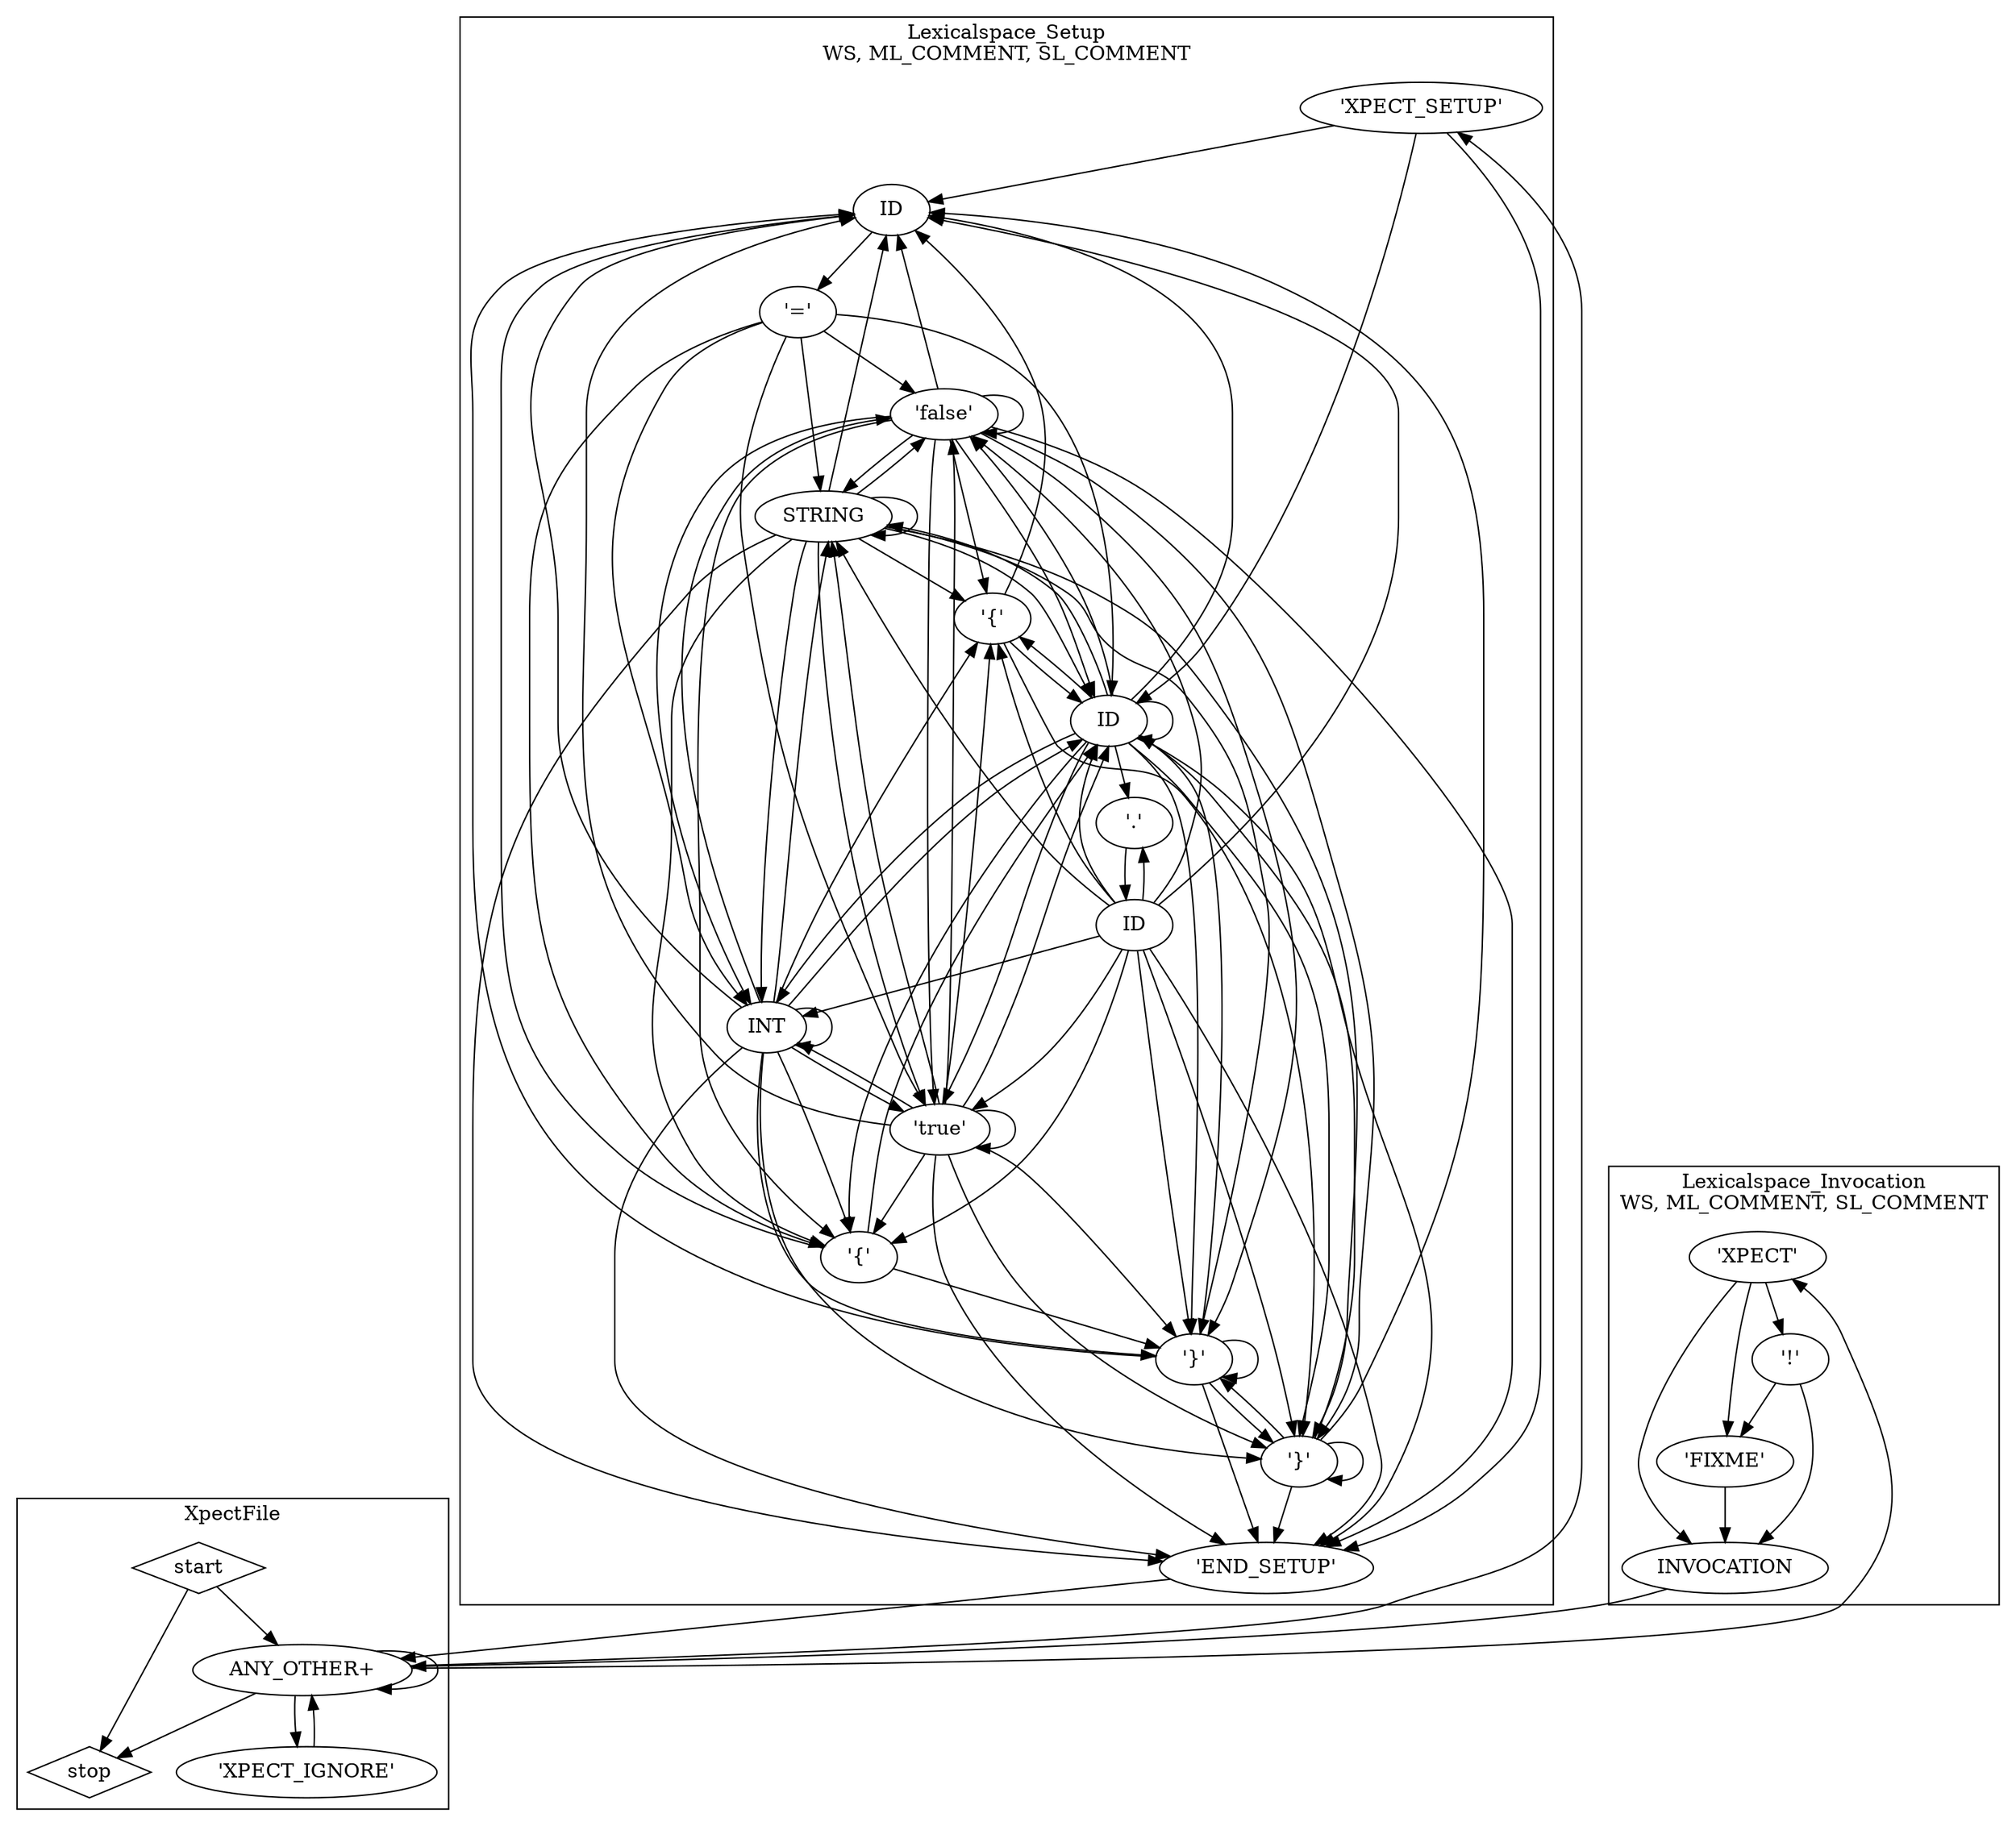 ## This is a Graphviz .dot file (http://www.graphviz.org/)
## You can use the command 'dot -Tpdf this.dot > out.pdf' to render it.
digraph G {
subgraph cluster_lexicalgroup435175610 {
label="Lexicalspace_Setup\nWS, ML_COMMENT, SL_COMMENT";
tokennfastate1112815284 [label=ID];
tokennfastate457198113 [label="'}'"];
tokennfastate1534055213 [label="'false'"];
tokennfastate1451083735 [label="'true'"];
tokennfastate677196787 [label="'END_SETUP'"];
tokennfastate37108197 [label="'XPECT_SETUP'"];
tokennfastate781570403 [label="'{'"];
tokennfastate1459324877 [label=ID];
tokennfastate671785405 [label="'.'"];
tokennfastate1835492991 [label=INT];
tokennfastate1845535162 [label="'}'"];
tokennfastate801965910 [label="'{'"];
tokennfastate98860575 [label=STRING];
tokennfastate604285754 [label=ID];
tokennfastate1953442705 [label="'='"];
}

subgraph cluster_lexicalgroup1329897103 {
label="XpectFile\n";
tokennfastate800126002 [shape=diamond,label=start];
tokennfastate1486928014 [label="ANY_OTHER+"];
tokennfastate1630819041 [shape=diamond,label=stop];
tokennfastate1147607035 [label="'XPECT_IGNORE'"];
}

subgraph cluster_lexicalgroup1803361784 {
label="Lexicalspace_Invocation\nWS, ML_COMMENT, SL_COMMENT";
tokennfastate693539581 [label="'XPECT'"];
tokennfastate222399667 [label="'FIXME'"];
tokennfastate16719145 [label=INVOCATION];
tokennfastate278738215 [label="'!'"];
}

tokennfastate1112815284->tokennfastate1953442705 [];
tokennfastate457198113->tokennfastate677196787 [];
tokennfastate457198113->tokennfastate1459324877 [];
tokennfastate457198113->tokennfastate1112815284 [];
tokennfastate457198113->tokennfastate457198113 [];
tokennfastate457198113->tokennfastate1845535162 [];
tokennfastate1534055213->tokennfastate781570403 [];
tokennfastate1534055213->tokennfastate457198113 [];
tokennfastate1534055213->tokennfastate1459324877 [];
tokennfastate1534055213->tokennfastate1112815284 [];
tokennfastate1534055213->tokennfastate1845535162 [];
tokennfastate1534055213->tokennfastate677196787 [];
tokennfastate1534055213->tokennfastate801965910 [];
tokennfastate1534055213->tokennfastate1451083735 [];
tokennfastate1534055213->tokennfastate1534055213 [];
tokennfastate1534055213->tokennfastate1835492991 [];
tokennfastate1534055213->tokennfastate98860575 [];
tokennfastate1451083735->tokennfastate781570403 [];
tokennfastate1451083735->tokennfastate457198113 [];
tokennfastate1451083735->tokennfastate1459324877 [];
tokennfastate1451083735->tokennfastate1112815284 [];
tokennfastate1451083735->tokennfastate1845535162 [];
tokennfastate1451083735->tokennfastate677196787 [];
tokennfastate1451083735->tokennfastate801965910 [];
tokennfastate1451083735->tokennfastate1451083735 [];
tokennfastate1451083735->tokennfastate1534055213 [];
tokennfastate1451083735->tokennfastate1835492991 [];
tokennfastate1451083735->tokennfastate98860575 [];
tokennfastate677196787->tokennfastate1486928014 [];
tokennfastate37108197->tokennfastate677196787 [];
tokennfastate37108197->tokennfastate1459324877 [];
tokennfastate37108197->tokennfastate1112815284 [];
tokennfastate781570403->tokennfastate1845535162 [];
tokennfastate781570403->tokennfastate1112815284 [];
tokennfastate781570403->tokennfastate1459324877 [];
tokennfastate1459324877->tokennfastate677196787 [];
tokennfastate1459324877->tokennfastate1459324877 [];
tokennfastate1459324877->tokennfastate1112815284 [];
tokennfastate1459324877->tokennfastate671785405 [];
tokennfastate1459324877->tokennfastate457198113 [];
tokennfastate1459324877->tokennfastate1845535162 [];
tokennfastate1459324877->tokennfastate1451083735 [];
tokennfastate1459324877->tokennfastate1534055213 [];
tokennfastate1459324877->tokennfastate1835492991 [];
tokennfastate1459324877->tokennfastate98860575 [];
tokennfastate1459324877->tokennfastate781570403 [];
tokennfastate1459324877->tokennfastate801965910 [];
tokennfastate671785405->tokennfastate604285754 [];
tokennfastate1835492991->tokennfastate781570403 [];
tokennfastate1835492991->tokennfastate457198113 [];
tokennfastate1835492991->tokennfastate1459324877 [];
tokennfastate1835492991->tokennfastate1112815284 [];
tokennfastate1835492991->tokennfastate1845535162 [];
tokennfastate1835492991->tokennfastate677196787 [];
tokennfastate1835492991->tokennfastate801965910 [];
tokennfastate1835492991->tokennfastate1451083735 [];
tokennfastate1835492991->tokennfastate1534055213 [];
tokennfastate1835492991->tokennfastate1835492991 [];
tokennfastate1835492991->tokennfastate98860575 [];
tokennfastate1845535162->tokennfastate457198113 [];
tokennfastate1845535162->tokennfastate1459324877 [];
tokennfastate1845535162->tokennfastate1112815284 [];
tokennfastate1845535162->tokennfastate1845535162 [];
tokennfastate1845535162->tokennfastate677196787 [];
tokennfastate801965910->tokennfastate457198113 [];
tokennfastate801965910->tokennfastate1459324877 [];
tokennfastate801965910->tokennfastate1112815284 [];
tokennfastate98860575->tokennfastate781570403 [];
tokennfastate98860575->tokennfastate457198113 [];
tokennfastate98860575->tokennfastate1459324877 [];
tokennfastate98860575->tokennfastate1112815284 [];
tokennfastate98860575->tokennfastate1845535162 [];
tokennfastate98860575->tokennfastate677196787 [];
tokennfastate98860575->tokennfastate801965910 [];
tokennfastate98860575->tokennfastate1451083735 [];
tokennfastate98860575->tokennfastate1534055213 [];
tokennfastate98860575->tokennfastate1835492991 [];
tokennfastate98860575->tokennfastate98860575 [];
tokennfastate604285754->tokennfastate801965910 [];
tokennfastate604285754->tokennfastate1451083735 [];
tokennfastate604285754->tokennfastate1534055213 [];
tokennfastate604285754->tokennfastate1835492991 [];
tokennfastate604285754->tokennfastate98860575 [];
tokennfastate604285754->tokennfastate457198113 [];
tokennfastate604285754->tokennfastate1459324877 [];
tokennfastate604285754->tokennfastate1112815284 [];
tokennfastate604285754->tokennfastate1845535162 [];
tokennfastate604285754->tokennfastate677196787 [];
tokennfastate604285754->tokennfastate781570403 [];
tokennfastate604285754->tokennfastate671785405 [];
tokennfastate1953442705->tokennfastate1459324877 [];
tokennfastate1953442705->tokennfastate781570403 [];
tokennfastate1953442705->tokennfastate1451083735 [];
tokennfastate1953442705->tokennfastate1534055213 [];
tokennfastate1953442705->tokennfastate1835492991 [];
tokennfastate1953442705->tokennfastate98860575 [];
tokennfastate800126002->tokennfastate1630819041 [];
tokennfastate800126002->tokennfastate1486928014 [];
tokennfastate1486928014->tokennfastate1147607035 [];
tokennfastate1486928014->tokennfastate37108197 [];
tokennfastate1486928014->tokennfastate693539581 [];
tokennfastate1486928014->tokennfastate1630819041 [];
tokennfastate1486928014->tokennfastate1486928014 [];
tokennfastate1147607035->tokennfastate1486928014 [];
tokennfastate693539581->tokennfastate16719145 [];
tokennfastate693539581->tokennfastate278738215 [];
tokennfastate693539581->tokennfastate222399667 [];
tokennfastate222399667->tokennfastate16719145 [];
tokennfastate16719145->tokennfastate1486928014 [];
tokennfastate278738215->tokennfastate16719145 [];
tokennfastate278738215->tokennfastate222399667 [];
}

